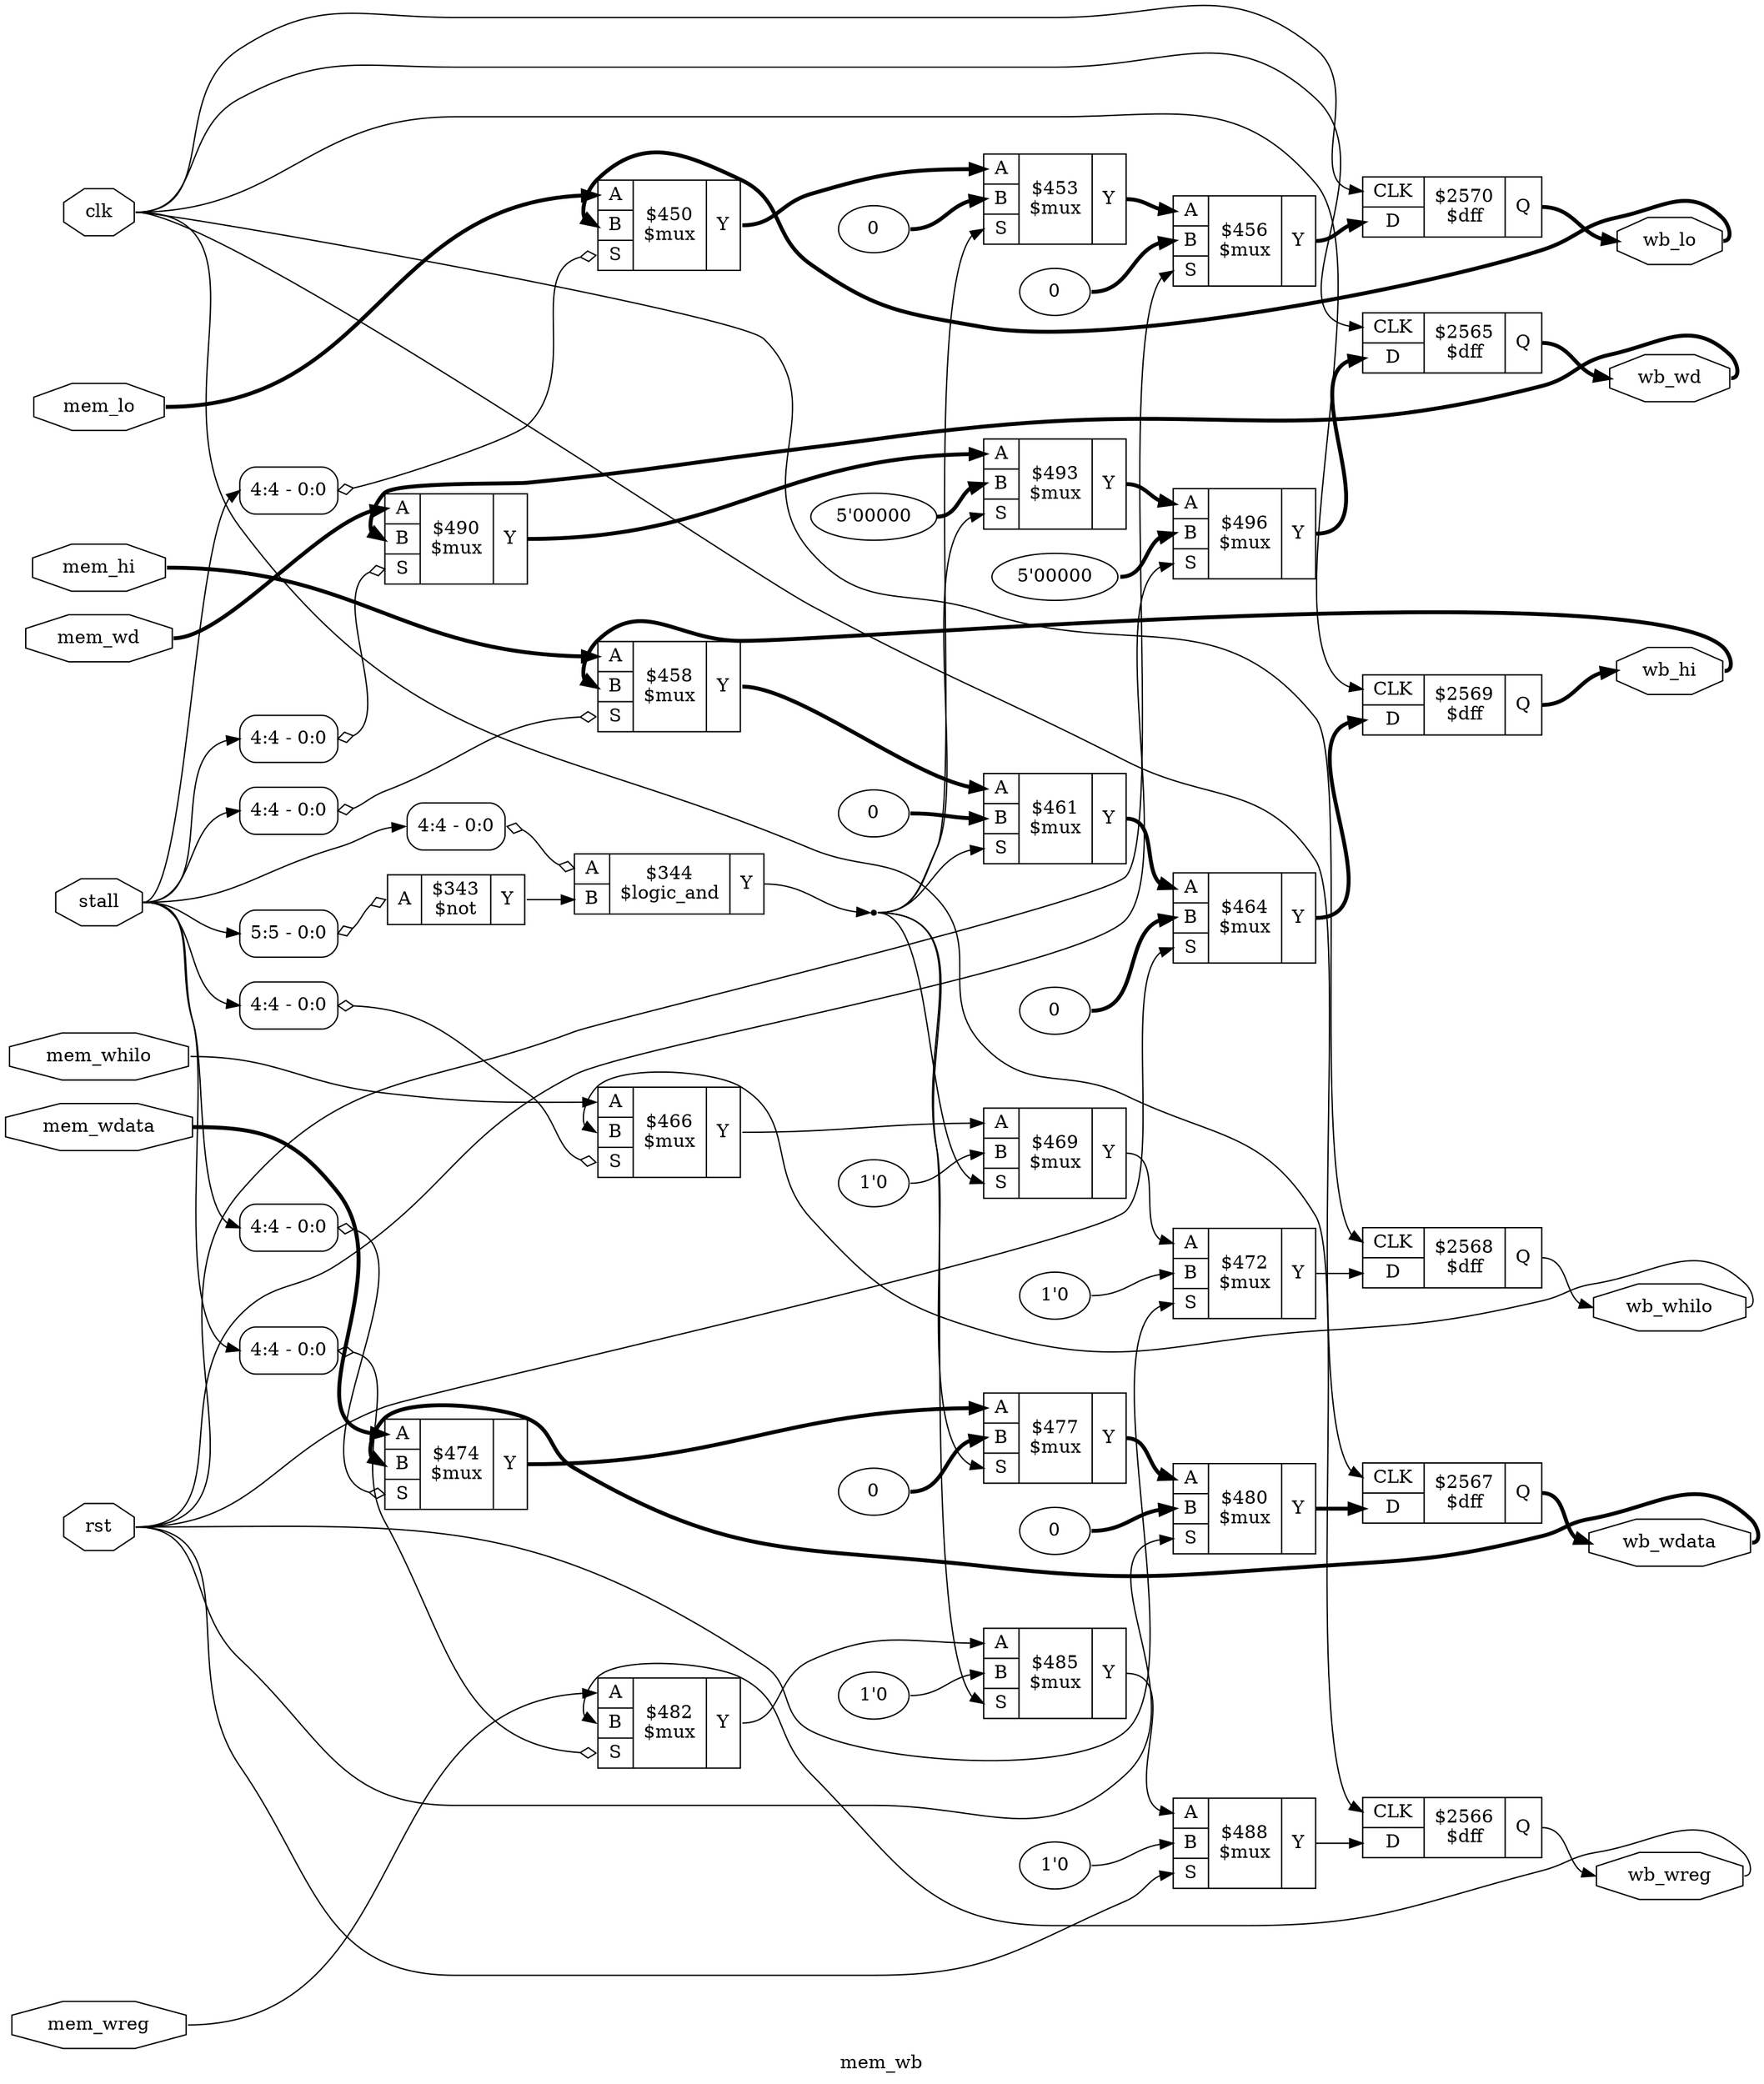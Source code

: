 digraph "mem_wb" {
label="mem_wb";
rankdir="LR";
remincross=true;
n21 [ shape=octagon, label="clk", color="black", fontcolor="black" ];
n22 [ shape=octagon, label="mem_hi", color="black", fontcolor="black" ];
n23 [ shape=octagon, label="mem_lo", color="black", fontcolor="black" ];
n24 [ shape=octagon, label="mem_wd", color="black", fontcolor="black" ];
n25 [ shape=octagon, label="mem_wdata", color="black", fontcolor="black" ];
n26 [ shape=octagon, label="mem_whilo", color="black", fontcolor="black" ];
n27 [ shape=octagon, label="mem_wreg", color="black", fontcolor="black" ];
n28 [ shape=octagon, label="rst", color="black", fontcolor="black" ];
n29 [ shape=octagon, label="stall", color="black", fontcolor="black" ];
n30 [ shape=octagon, label="wb_hi", color="black", fontcolor="black" ];
n31 [ shape=octagon, label="wb_lo", color="black", fontcolor="black" ];
n32 [ shape=octagon, label="wb_wd", color="black", fontcolor="black" ];
n33 [ shape=octagon, label="wb_wdata", color="black", fontcolor="black" ];
n34 [ shape=octagon, label="wb_whilo", color="black", fontcolor="black" ];
n35 [ shape=octagon, label="wb_wreg", color="black", fontcolor="black" ];
{ rank="source"; n21; n22; n23; n24; n25; n26; n27; n28; n29;}
{ rank="sink"; n30; n31; n32; n33; n34; n35;}
c38 [ shape=record, label="{{<p36> A}|$343\n$not|{<p37> Y}}" ];
x0 [ shape=record, style=rounded, label="<s0> 5:5 - 0:0 " ];
x0:e -> c38:p36:w [arrowhead=odiamond, arrowtail=odiamond, dir=both, color="black", label=""];
c40 [ shape=record, label="{{<p36> A|<p39> B}|$344\n$logic_and|{<p37> Y}}" ];
x1 [ shape=record, style=rounded, label="<s0> 4:4 - 0:0 " ];
x1:e -> c40:p36:w [arrowhead=odiamond, arrowtail=odiamond, dir=both, color="black", label=""];
c44 [ shape=record, label="{{<p41> CLK|<p42> D}|$2565\n$dff|{<p43> Q}}" ];
c45 [ shape=record, label="{{<p41> CLK|<p42> D}|$2566\n$dff|{<p43> Q}}" ];
c46 [ shape=record, label="{{<p41> CLK|<p42> D}|$2567\n$dff|{<p43> Q}}" ];
c47 [ shape=record, label="{{<p41> CLK|<p42> D}|$2568\n$dff|{<p43> Q}}" ];
c48 [ shape=record, label="{{<p41> CLK|<p42> D}|$2569\n$dff|{<p43> Q}}" ];
c49 [ shape=record, label="{{<p41> CLK|<p42> D}|$2570\n$dff|{<p43> Q}}" ];
c51 [ shape=record, label="{{<p36> A|<p39> B|<p50> S}|$450\n$mux|{<p37> Y}}" ];
x2 [ shape=record, style=rounded, label="<s0> 4:4 - 0:0 " ];
x2:e -> c51:p50:w [arrowhead=odiamond, arrowtail=odiamond, dir=both, color="black", label=""];
v3 [ label="0" ];
c52 [ shape=record, label="{{<p36> A|<p39> B|<p50> S}|$453\n$mux|{<p37> Y}}" ];
v4 [ label="0" ];
c53 [ shape=record, label="{{<p36> A|<p39> B|<p50> S}|$456\n$mux|{<p37> Y}}" ];
c54 [ shape=record, label="{{<p36> A|<p39> B|<p50> S}|$458\n$mux|{<p37> Y}}" ];
x5 [ shape=record, style=rounded, label="<s0> 4:4 - 0:0 " ];
x5:e -> c54:p50:w [arrowhead=odiamond, arrowtail=odiamond, dir=both, color="black", label=""];
v6 [ label="0" ];
c55 [ shape=record, label="{{<p36> A|<p39> B|<p50> S}|$461\n$mux|{<p37> Y}}" ];
v7 [ label="0" ];
c56 [ shape=record, label="{{<p36> A|<p39> B|<p50> S}|$464\n$mux|{<p37> Y}}" ];
c57 [ shape=record, label="{{<p36> A|<p39> B|<p50> S}|$466\n$mux|{<p37> Y}}" ];
x8 [ shape=record, style=rounded, label="<s0> 4:4 - 0:0 " ];
x8:e -> c57:p50:w [arrowhead=odiamond, arrowtail=odiamond, dir=both, color="black", label=""];
v9 [ label="1'0" ];
c58 [ shape=record, label="{{<p36> A|<p39> B|<p50> S}|$469\n$mux|{<p37> Y}}" ];
v10 [ label="1'0" ];
c59 [ shape=record, label="{{<p36> A|<p39> B|<p50> S}|$472\n$mux|{<p37> Y}}" ];
c60 [ shape=record, label="{{<p36> A|<p39> B|<p50> S}|$474\n$mux|{<p37> Y}}" ];
x11 [ shape=record, style=rounded, label="<s0> 4:4 - 0:0 " ];
x11:e -> c60:p50:w [arrowhead=odiamond, arrowtail=odiamond, dir=both, color="black", label=""];
v12 [ label="0" ];
c61 [ shape=record, label="{{<p36> A|<p39> B|<p50> S}|$477\n$mux|{<p37> Y}}" ];
v13 [ label="0" ];
c62 [ shape=record, label="{{<p36> A|<p39> B|<p50> S}|$480\n$mux|{<p37> Y}}" ];
c63 [ shape=record, label="{{<p36> A|<p39> B|<p50> S}|$482\n$mux|{<p37> Y}}" ];
x14 [ shape=record, style=rounded, label="<s0> 4:4 - 0:0 " ];
x14:e -> c63:p50:w [arrowhead=odiamond, arrowtail=odiamond, dir=both, color="black", label=""];
v15 [ label="1'0" ];
c64 [ shape=record, label="{{<p36> A|<p39> B|<p50> S}|$485\n$mux|{<p37> Y}}" ];
v16 [ label="1'0" ];
c65 [ shape=record, label="{{<p36> A|<p39> B|<p50> S}|$488\n$mux|{<p37> Y}}" ];
c66 [ shape=record, label="{{<p36> A|<p39> B|<p50> S}|$490\n$mux|{<p37> Y}}" ];
x17 [ shape=record, style=rounded, label="<s0> 4:4 - 0:0 " ];
x17:e -> c66:p50:w [arrowhead=odiamond, arrowtail=odiamond, dir=both, color="black", label=""];
v18 [ label="5'00000" ];
c67 [ shape=record, label="{{<p36> A|<p39> B|<p50> S}|$493\n$mux|{<p37> Y}}" ];
v19 [ label="5'00000" ];
c68 [ shape=record, label="{{<p36> A|<p39> B|<p50> S}|$496\n$mux|{<p37> Y}}" ];
c56:p37:e -> c48:p42:w [color="black", style="setlinewidth(3)", label=""];
c52:p37:e -> c53:p36:w [color="black", style="setlinewidth(3)", label=""];
c54:p37:e -> c55:p36:w [color="black", style="setlinewidth(3)", label=""];
c55:p37:e -> c56:p36:w [color="black", style="setlinewidth(3)", label=""];
c57:p37:e -> c58:p36:w [color="black", label=""];
c58:p37:e -> c59:p36:w [color="black", label=""];
c60:p37:e -> c61:p36:w [color="black", style="setlinewidth(3)", label=""];
c61:p37:e -> c62:p36:w [color="black", style="setlinewidth(3)", label=""];
c63:p37:e -> c64:p36:w [color="black", label=""];
c64:p37:e -> c65:p36:w [color="black", label=""];
c66:p37:e -> c67:p36:w [color="black", style="setlinewidth(3)", label=""];
c53:p37:e -> c49:p42:w [color="black", style="setlinewidth(3)", label=""];
c67:p37:e -> c68:p36:w [color="black", style="setlinewidth(3)", label=""];
n21:e -> c44:p41:w [color="black", label=""];
n21:e -> c45:p41:w [color="black", label=""];
n21:e -> c46:p41:w [color="black", label=""];
n21:e -> c47:p41:w [color="black", label=""];
n21:e -> c48:p41:w [color="black", label=""];
n21:e -> c49:p41:w [color="black", label=""];
n22:e -> c54:p36:w [color="black", style="setlinewidth(3)", label=""];
n23:e -> c51:p36:w [color="black", style="setlinewidth(3)", label=""];
n24:e -> c66:p36:w [color="black", style="setlinewidth(3)", label=""];
n25:e -> c60:p36:w [color="black", style="setlinewidth(3)", label=""];
n26:e -> c57:p36:w [color="black", label=""];
n27:e -> c63:p36:w [color="black", label=""];
n28:e -> c53:p50:w [color="black", label=""];
n28:e -> c56:p50:w [color="black", label=""];
n28:e -> c59:p50:w [color="black", label=""];
n28:e -> c62:p50:w [color="black", label=""];
n28:e -> c65:p50:w [color="black", label=""];
n28:e -> c68:p50:w [color="black", label=""];
n29:e -> x0:s0:w [color="black", label=""];
n29:e -> x11:s0:w [color="black", label=""];
n29:e -> x14:s0:w [color="black", label=""];
n29:e -> x17:s0:w [color="black", label=""];
n29:e -> x1:s0:w [color="black", label=""];
n29:e -> x2:s0:w [color="black", label=""];
n29:e -> x5:s0:w [color="black", label=""];
n29:e -> x8:s0:w [color="black", label=""];
c68:p37:e -> c44:p42:w [color="black", style="setlinewidth(3)", label=""];
c48:p43:e -> n30:w [color="black", style="setlinewidth(3)", label=""];
n30:e -> c54:p39:w [color="black", style="setlinewidth(3)", label=""];
c49:p43:e -> n31:w [color="black", style="setlinewidth(3)", label=""];
n31:e -> c51:p39:w [color="black", style="setlinewidth(3)", label=""];
c44:p43:e -> n32:w [color="black", style="setlinewidth(3)", label=""];
n32:e -> c66:p39:w [color="black", style="setlinewidth(3)", label=""];
c46:p43:e -> n33:w [color="black", style="setlinewidth(3)", label=""];
n33:e -> c60:p39:w [color="black", style="setlinewidth(3)", label=""];
c47:p43:e -> n34:w [color="black", label=""];
n34:e -> c57:p39:w [color="black", label=""];
c45:p43:e -> n35:w [color="black", label=""];
n35:e -> c63:p39:w [color="black", label=""];
c62:p37:e -> c46:p42:w [color="black", style="setlinewidth(3)", label=""];
c59:p37:e -> c47:p42:w [color="black", label=""];
c65:p37:e -> c45:p42:w [color="black", label=""];
c38:p37:e -> c40:p39:w [color="black", label=""];
n8 [ shape=point ];
c40:p37:e -> n8:w [color="black", label=""];
n8:e -> c52:p50:w [color="black", label=""];
n8:e -> c55:p50:w [color="black", label=""];
n8:e -> c58:p50:w [color="black", label=""];
n8:e -> c61:p50:w [color="black", label=""];
n8:e -> c64:p50:w [color="black", label=""];
n8:e -> c67:p50:w [color="black", label=""];
c51:p37:e -> c52:p36:w [color="black", style="setlinewidth(3)", label=""];
v10:e -> c59:p39:w [color="black", label=""];
v12:e -> c61:p39:w [color="black", style="setlinewidth(3)", label=""];
v13:e -> c62:p39:w [color="black", style="setlinewidth(3)", label=""];
v15:e -> c64:p39:w [color="black", label=""];
v16:e -> c65:p39:w [color="black", label=""];
v18:e -> c67:p39:w [color="black", style="setlinewidth(3)", label=""];
v19:e -> c68:p39:w [color="black", style="setlinewidth(3)", label=""];
v3:e -> c52:p39:w [color="black", style="setlinewidth(3)", label=""];
v4:e -> c53:p39:w [color="black", style="setlinewidth(3)", label=""];
v6:e -> c55:p39:w [color="black", style="setlinewidth(3)", label=""];
v7:e -> c56:p39:w [color="black", style="setlinewidth(3)", label=""];
v9:e -> c58:p39:w [color="black", label=""];
}